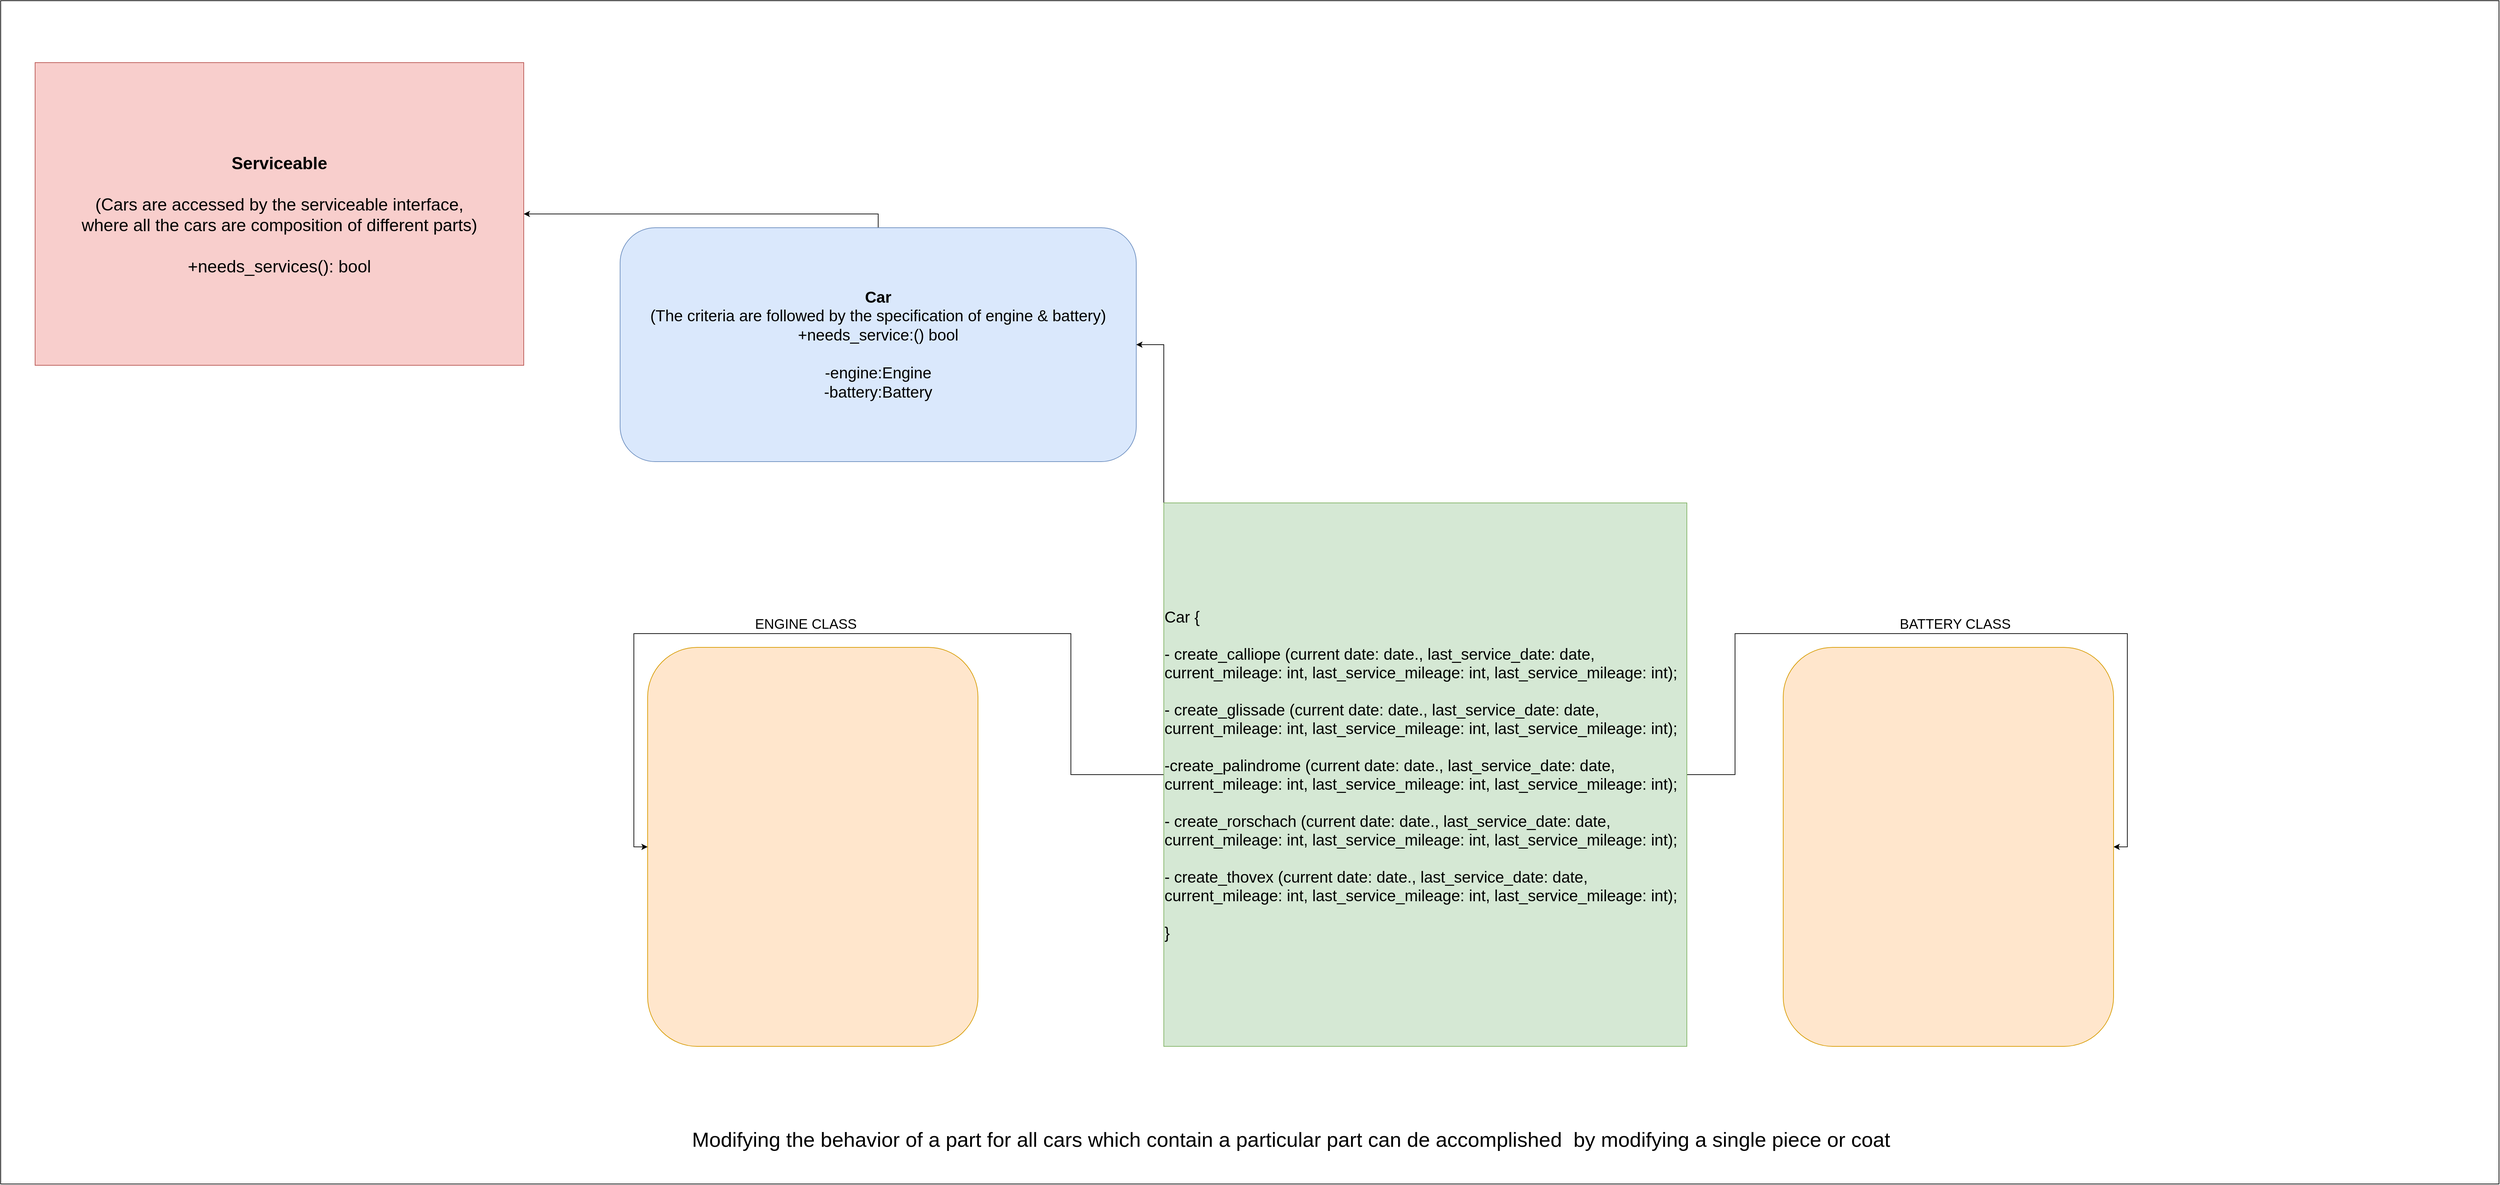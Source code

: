 <mxfile version="19.0.3" type="device"><diagram name="Page-1" id="9361dd3d-8414-5efd-6122-117bd74ce7a7"><mxGraphModel dx="3165" dy="2213" grid="1" gridSize="10" guides="1" tooltips="1" connect="1" arrows="1" fold="1" page="0" pageScale="1.5" pageWidth="826" pageHeight="1169" background="none" math="0" shadow="0"><root><mxCell id="0"/><mxCell id="1" parent="0"/><mxCell id="tCfT86AEbYE8uvTPxbCD-89" value="" style="rounded=0;whiteSpace=wrap;html=1;" vertex="1" parent="1"><mxGeometry x="-800" y="-250" width="3630" height="1720" as="geometry"/></mxCell><mxCell id="tCfT86AEbYE8uvTPxbCD-90" value="&lt;font style=&quot;font-size: 25px;&quot;&gt;&lt;b&gt;Serviceable&lt;/b&gt;&lt;br&gt;&lt;br&gt;(Cars are accessed by the serviceable interface, &lt;br&gt;where all the cars are composition of different parts)&lt;br&gt;&lt;br&gt;+needs_services(): bool&lt;/font&gt;" style="rounded=0;whiteSpace=wrap;html=1;fillColor=#f8cecc;strokeColor=#b85450;" vertex="1" parent="1"><mxGeometry x="-750" y="-160" width="710" height="440" as="geometry"/></mxCell><mxCell id="tCfT86AEbYE8uvTPxbCD-94" style="edgeStyle=orthogonalEdgeStyle;rounded=0;orthogonalLoop=1;jettySize=auto;html=1;exitX=0.5;exitY=0;exitDx=0;exitDy=0;entryX=1;entryY=0.5;entryDx=0;entryDy=0;" edge="1" parent="1" source="tCfT86AEbYE8uvTPxbCD-92" target="tCfT86AEbYE8uvTPxbCD-90"><mxGeometry relative="1" as="geometry"/></mxCell><mxCell id="tCfT86AEbYE8uvTPxbCD-92" value="&lt;font style=&quot;font-size: 23px;&quot;&gt;&lt;b&gt;Car&lt;/b&gt;&lt;br&gt;(The criteria are followed by the specification of engine &amp;amp; battery)&lt;br&gt;+needs_service:() bool&lt;br&gt;&lt;br&gt;-engine:Engine&lt;br&gt;-battery:Battery&lt;/font&gt;" style="rounded=1;whiteSpace=wrap;html=1;fillColor=#dae8fc;strokeColor=#6c8ebf;" vertex="1" parent="1"><mxGeometry x="100" y="80" width="750" height="340" as="geometry"/></mxCell><mxCell id="tCfT86AEbYE8uvTPxbCD-97" value="" style="rounded=1;whiteSpace=wrap;html=1;fillColor=#ffe6cc;strokeColor=#d79b00;" vertex="1" parent="1"><mxGeometry x="140" y="690" width="480" height="580" as="geometry"/></mxCell><mxCell id="tCfT86AEbYE8uvTPxbCD-102" style="edgeStyle=orthogonalEdgeStyle;rounded=0;orthogonalLoop=1;jettySize=auto;html=1;exitX=0;exitY=0;exitDx=0;exitDy=0;entryX=1;entryY=0.5;entryDx=0;entryDy=0;" edge="1" parent="1" source="tCfT86AEbYE8uvTPxbCD-101" target="tCfT86AEbYE8uvTPxbCD-92"><mxGeometry relative="1" as="geometry"/></mxCell><mxCell id="tCfT86AEbYE8uvTPxbCD-104" style="edgeStyle=orthogonalEdgeStyle;rounded=0;orthogonalLoop=1;jettySize=auto;html=1;exitX=1;exitY=0.5;exitDx=0;exitDy=0;entryX=1;entryY=0.5;entryDx=0;entryDy=0;" edge="1" parent="1" source="tCfT86AEbYE8uvTPxbCD-101" target="tCfT86AEbYE8uvTPxbCD-103"><mxGeometry relative="1" as="geometry"/></mxCell><mxCell id="tCfT86AEbYE8uvTPxbCD-105" style="edgeStyle=orthogonalEdgeStyle;rounded=0;orthogonalLoop=1;jettySize=auto;html=1;exitX=0;exitY=0.5;exitDx=0;exitDy=0;entryX=0;entryY=0.5;entryDx=0;entryDy=0;" edge="1" parent="1" source="tCfT86AEbYE8uvTPxbCD-101" target="tCfT86AEbYE8uvTPxbCD-97"><mxGeometry relative="1" as="geometry"/></mxCell><mxCell id="tCfT86AEbYE8uvTPxbCD-101" value="&lt;p style=&quot;margin: 0px; font-variant-numeric: normal; font-variant-east-asian: normal; font-stretch: normal; line-height: normal; text-align: start; font-size: 23px;&quot; class=&quot;p1&quot;&gt;&lt;font style=&quot;font-size: 23px;&quot;&gt;Car {&lt;/font&gt;&lt;/p&gt;&lt;p style=&quot;margin: 0px; font-variant-numeric: normal; font-variant-east-asian: normal; font-stretch: normal; line-height: normal; text-align: start; font-size: 23px;&quot; class=&quot;p1&quot;&gt;&lt;font style=&quot;font-size: 23px;&quot;&gt;&lt;br&gt;&lt;/font&gt;&lt;/p&gt;&lt;p style=&quot;margin: 0px; font-variant-numeric: normal; font-variant-east-asian: normal; font-stretch: normal; line-height: normal; text-align: start; font-size: 23px;&quot; class=&quot;p1&quot;&gt;&lt;font style=&quot;font-size: 23px;&quot;&gt;- create_calliope (current date: date., last_service_date: date, current_mileage: int, last_service_mileage: int, last_service_mileage: int);&lt;/font&gt;&lt;/p&gt;&lt;p style=&quot;margin: 0px; font-variant-numeric: normal; font-variant-east-asian: normal; font-stretch: normal; line-height: normal; text-align: start; font-size: 23px;&quot; class=&quot;p1&quot;&gt;&lt;font style=&quot;font-size: 23px;&quot;&gt;&lt;br&gt;&lt;/font&gt;&lt;/p&gt;&lt;p style=&quot;margin: 0px; font-variant-numeric: normal; font-variant-east-asian: normal; font-stretch: normal; line-height: normal; text-align: start; font-size: 23px;&quot; class=&quot;p1&quot;&gt;&lt;font style=&quot;font-size: 23px;&quot;&gt;- create_glissade (current date: date., last_service_date: date, current_mileage: int, last_service_mileage: int, last_service_mileage: int);&lt;/font&gt;&lt;/p&gt;&lt;p style=&quot;margin: 0px; font-variant-numeric: normal; font-variant-east-asian: normal; font-stretch: normal; line-height: normal; text-align: start; font-size: 23px;&quot; class=&quot;p1&quot;&gt;&lt;font style=&quot;font-size: 23px;&quot;&gt;&lt;br&gt;&lt;/font&gt;&lt;/p&gt;&lt;p style=&quot;margin: 0px; font-variant-numeric: normal; font-variant-east-asian: normal; font-stretch: normal; line-height: normal; text-align: start; font-size: 23px;&quot; class=&quot;p1&quot;&gt;&lt;font style=&quot;font-size: 23px;&quot;&gt;-create_palindrome (current date: date., last_service_date: date, current_mileage: int, last_service_mileage: int, last_service_mileage: int);&lt;/font&gt;&lt;/p&gt;&lt;p style=&quot;margin: 0px; font-variant-numeric: normal; font-variant-east-asian: normal; font-stretch: normal; line-height: normal; text-align: start; font-size: 23px;&quot; class=&quot;p1&quot;&gt;&lt;font style=&quot;font-size: 23px;&quot;&gt;&lt;br&gt;&lt;/font&gt;&lt;/p&gt;&lt;p style=&quot;margin: 0px; font-variant-numeric: normal; font-variant-east-asian: normal; font-stretch: normal; line-height: normal; text-align: start; font-size: 23px;&quot; class=&quot;p1&quot;&gt;&lt;font style=&quot;font-size: 23px;&quot;&gt;- create_rorschach (current date: date., last_service_date: date, current_mileage: int, last_service_mileage: int, last_service_mileage: int);&lt;/font&gt;&lt;/p&gt;&lt;p style=&quot;margin: 0px; font-variant-numeric: normal; font-variant-east-asian: normal; font-stretch: normal; line-height: normal; text-align: start; font-size: 23px;&quot; class=&quot;p1&quot;&gt;&lt;font style=&quot;font-size: 23px;&quot;&gt;&lt;br&gt;&lt;/font&gt;&lt;/p&gt;&lt;p style=&quot;margin: 0px; font-variant-numeric: normal; font-variant-east-asian: normal; font-stretch: normal; line-height: normal; text-align: start; font-size: 23px;&quot; class=&quot;p1&quot;&gt;&lt;font style=&quot;font-size: 23px;&quot;&gt;- create_thovex (current date: date., last_service_date: date, current_mileage: int, last_service_mileage: int, last_service_mileage: int);&lt;br&gt;&lt;br&gt;&lt;/font&gt;&lt;/p&gt;&lt;p style=&quot;margin: 0px; font-variant-numeric: normal; font-variant-east-asian: normal; font-stretch: normal; line-height: normal; text-align: start; font-size: 23px;&quot; class=&quot;p1&quot;&gt;&lt;font style=&quot;font-size: 23px;&quot;&gt;}&lt;/font&gt;&lt;/p&gt;" style="rounded=0;whiteSpace=wrap;html=1;fillColor=#d5e8d4;strokeColor=#82b366;" vertex="1" parent="1"><mxGeometry x="890" y="480" width="760" height="790" as="geometry"/></mxCell><mxCell id="tCfT86AEbYE8uvTPxbCD-103" value="" style="rounded=1;whiteSpace=wrap;html=1;fillColor=#ffe6cc;strokeColor=#d79b00;" vertex="1" parent="1"><mxGeometry x="1790" y="690" width="480" height="580" as="geometry"/></mxCell><mxCell id="tCfT86AEbYE8uvTPxbCD-106" value="&lt;font style=&quot;font-size: 20px;&quot;&gt;ENGINE CLASS&lt;/font&gt;" style="text;html=1;strokeColor=none;fillColor=none;align=center;verticalAlign=middle;whiteSpace=wrap;rounded=0;" vertex="1" parent="1"><mxGeometry x="250" y="640" width="240" height="30" as="geometry"/></mxCell><mxCell id="tCfT86AEbYE8uvTPxbCD-107" value="&lt;font style=&quot;font-size: 20px;&quot;&gt;BATTERY CLASS&lt;/font&gt;" style="text;html=1;strokeColor=none;fillColor=none;align=center;verticalAlign=middle;whiteSpace=wrap;rounded=0;" vertex="1" parent="1"><mxGeometry x="1920" y="640" width="240" height="30" as="geometry"/></mxCell><mxCell id="tCfT86AEbYE8uvTPxbCD-119" value="&lt;p style=&quot;margin: 0px; font-variant-numeric: normal; font-variant-east-asian: normal; font-stretch: normal; line-height: normal; text-align: start;&quot; class=&quot;p1&quot;&gt;&lt;font style=&quot;font-size: 30px;&quot;&gt;Modifying the behavior of a part for all cars which contain a particular part can de accomplished&amp;nbsp; by modifying a single piece or coat&lt;/font&gt;&lt;/p&gt;" style="text;html=1;strokeColor=none;fillColor=none;align=center;verticalAlign=middle;whiteSpace=wrap;rounded=0;shadow=1;fontSize=23;" vertex="1" parent="1"><mxGeometry x="60" y="1390" width="2030" height="30" as="geometry"/></mxCell></root></mxGraphModel></diagram></mxfile>